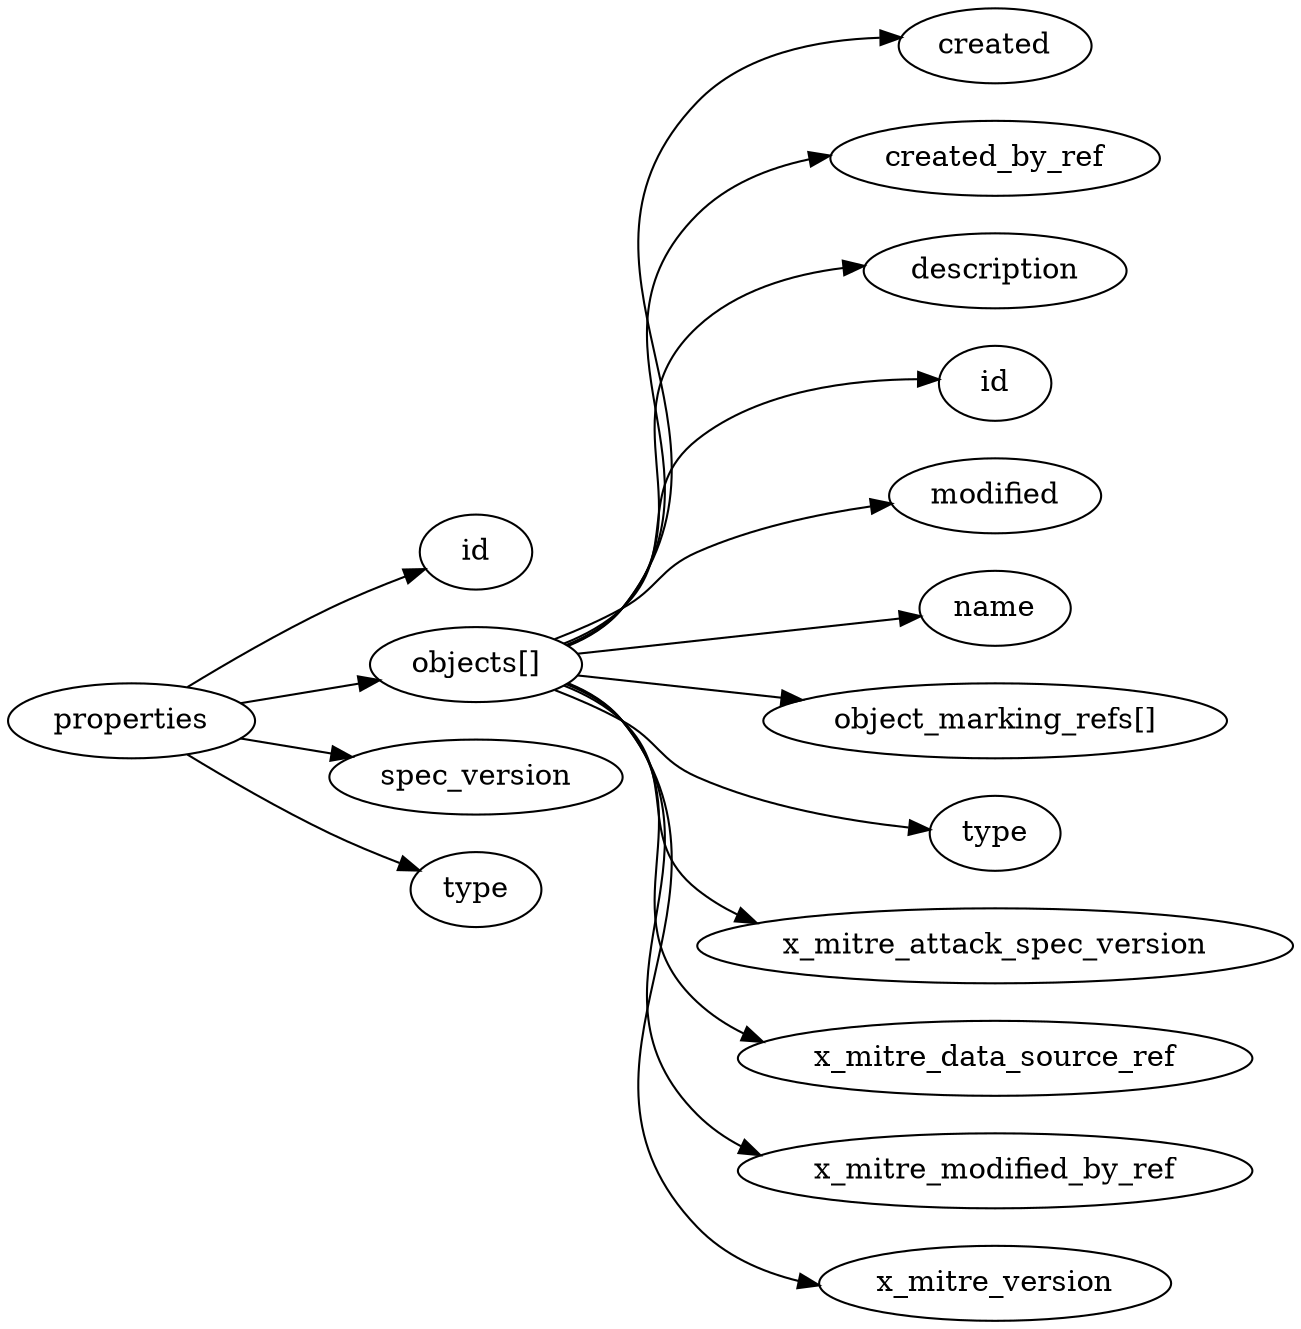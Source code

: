 digraph {
    graph [rankdir=LR]
    "id" [label="id"]
    "objects" [label="objects[]"]
    "objects.created" [label="created"]
    "objects.created_by_ref" [label="created_by_ref"]
    "objects.description" [label="description"]
    "objects.id" [label="id"]
    "objects.modified" [label="modified"]
    "objects.name" [label="name"]
    "objects.object_marking_refs" [label="object_marking_refs[]"]
    "objects.type" [label="type"]
    "objects.x_mitre_attack_spec_version" [label="x_mitre_attack_spec_version"]
    "objects.x_mitre_data_source_ref" [label="x_mitre_data_source_ref"]
    "objects.x_mitre_modified_by_ref" [label="x_mitre_modified_by_ref"]
    "objects.x_mitre_version" [label="x_mitre_version"]
    "spec_version" [label="spec_version"]
    "type" [label="type"]
    "properties" -> "type"
    "properties" -> "id"
    "properties" -> "spec_version"
    "properties" -> "objects"
    "objects" -> "objects.object_marking_refs"
    "objects" -> "objects.id"
    "objects" -> "objects.type"
    "objects" -> "objects.created"
    "objects" -> "objects.created_by_ref"
    "objects" -> "objects.modified"
    "objects" -> "objects.name"
    "objects" -> "objects.description"
    "objects" -> "objects.x_mitre_data_source_ref"
    "objects" -> "objects.x_mitre_version"
    "objects" -> "objects.x_mitre_attack_spec_version"
    "objects" -> "objects.x_mitre_modified_by_ref"
}